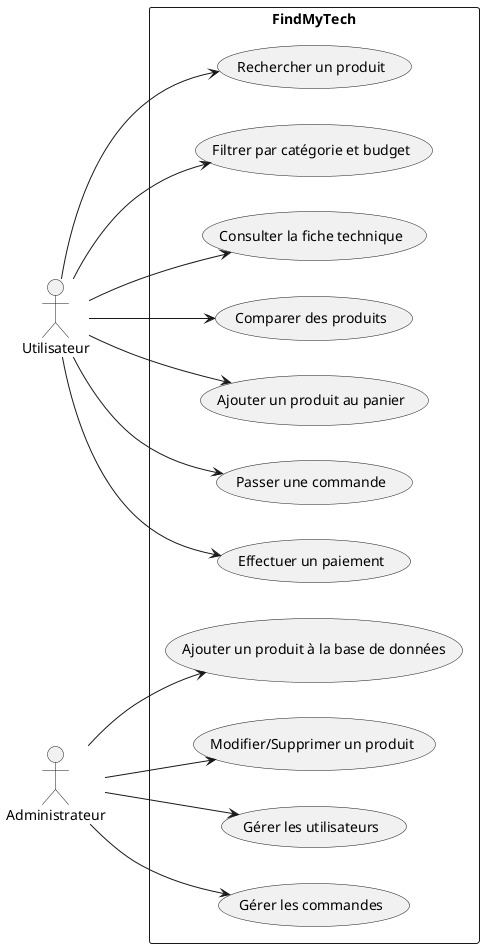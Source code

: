 @startuml
left to right direction
actor Utilisateur
actor Administrateur

rectangle "FindMyTech" {
  
  (Rechercher un produit) as UC1
  (Filtrer par catégorie et budget) as UC3
  (Consulter la fiche technique) as UC4
  (Comparer des produits) as UC2
  (Ajouter un produit au panier) as UC8
  (Passer une commande) as UC9
  (Effectuer un paiement) as UC10

  (Ajouter un produit à la base de données) as UC5
  (Modifier/Supprimer un produit) as UC6
  (Gérer les utilisateurs) as UC7
  (Gérer les commandes) as UC11
  
  Utilisateur --> UC1
  Utilisateur --> UC2
  Utilisateur --> UC3
  Utilisateur --> UC4
  Utilisateur --> UC8
  Utilisateur --> UC9
  Utilisateur --> UC10
  
  Administrateur --> UC5
  Administrateur --> UC6
  Administrateur --> UC7
  Administrateur --> UC11
}

@enduml
